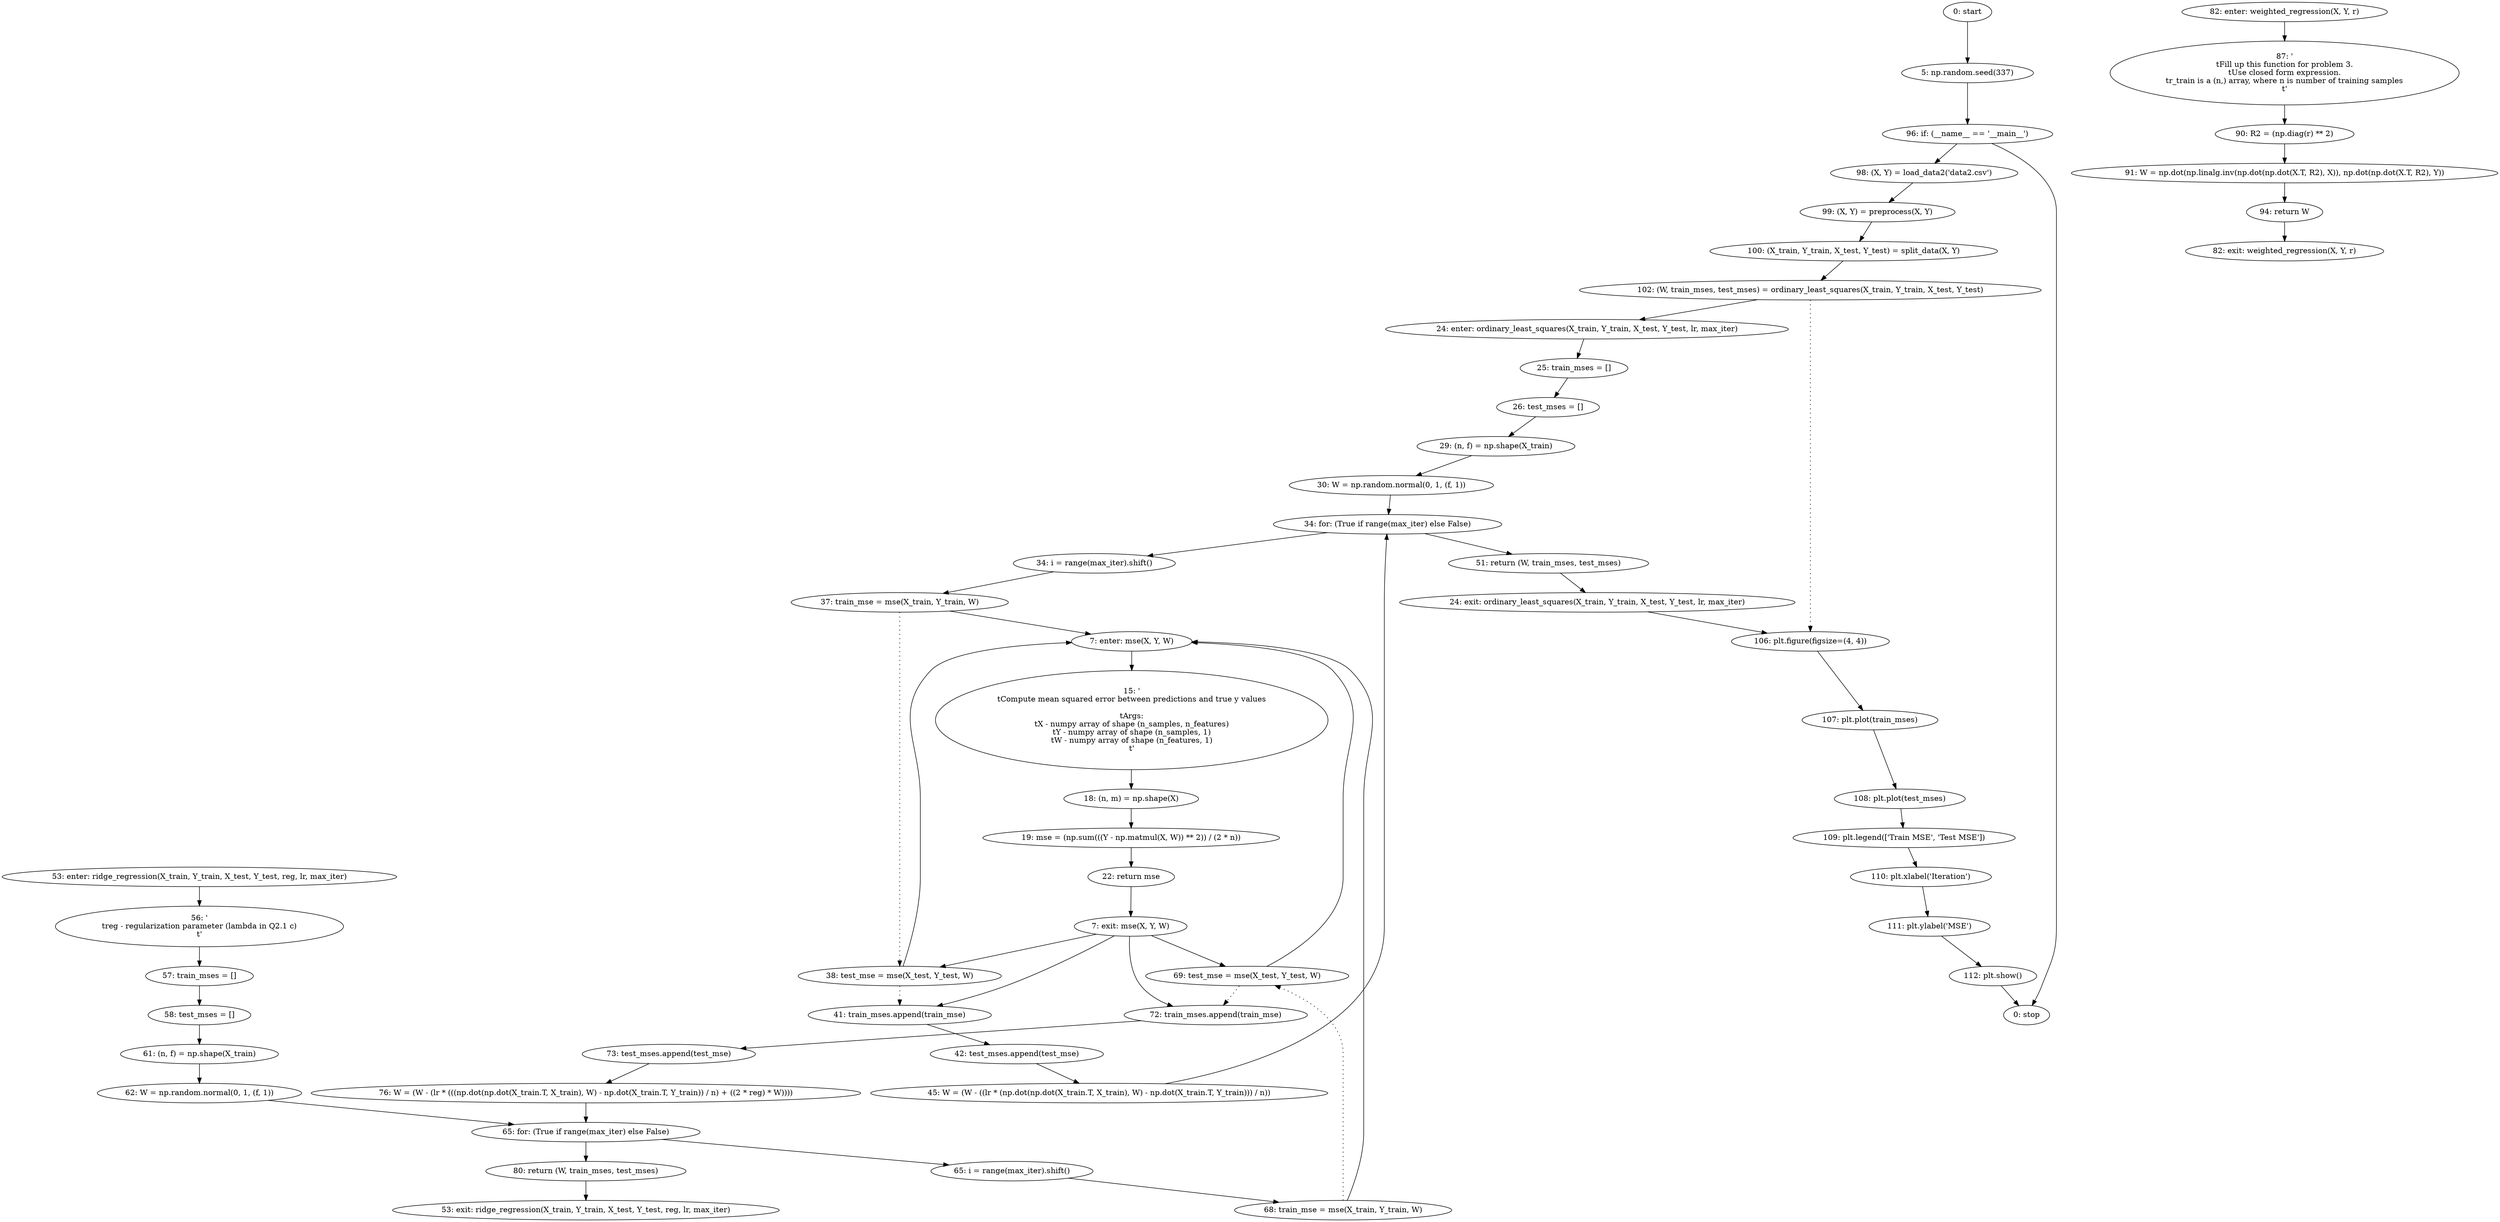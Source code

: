 strict digraph "" {
	node [label="\N"];
	0	 [label="0: start"];
	1	 [label="5: np.random.seed(337)"];
	0 -> 1;
	43	 [label="96: if: (__name__ == '__main__')"];
	1 -> 43;
	44	 [label="98: (X, Y) = load_data2('data2.csv')"];
	43 -> 44;
	55	 [label="0: stop"];
	43 -> 55;
	2	 [label="7: enter: mse(X, Y, W)"];
	4	 [label="15: '\n\tCompute mean squared error between predictions and true y values\n\n\tArgs:\n\tX - numpy array of shape (n_samples, n_features)\n\tY \
- numpy array of shape (n_samples, 1)\n\tW - numpy array of shape (n_features, 1)\n\t'"];
	2 -> 4;
	5	 [label="18: (n, m) = np.shape(X)"];
	4 -> 5;
	16	 [label="37: train_mse = mse(X_train, Y_train, W)"];
	16 -> 2;
	17	 [label="38: test_mse = mse(X_test, Y_test, W)"];
	16 -> 17	 [style=dotted,
		weight=100];
	17 -> 2;
	18	 [label="41: train_mses.append(train_mse)"];
	17 -> 18	 [style=dotted,
		weight=100];
	19	 [label="42: test_mses.append(test_mse)"];
	18 -> 19;
	31	 [label="68: train_mse = mse(X_train, Y_train, W)"];
	31 -> 2;
	32	 [label="69: test_mse = mse(X_test, Y_test, W)"];
	31 -> 32	 [style=dotted,
		weight=100];
	32 -> 2;
	33	 [label="72: train_mses.append(train_mse)"];
	32 -> 33	 [style=dotted,
		weight=100];
	34	 [label="73: test_mses.append(test_mse)"];
	33 -> 34;
	3	 [label="7: exit: mse(X, Y, W)"];
	3 -> 17;
	3 -> 18;
	3 -> 32;
	3 -> 33;
	7	 [label="22: return mse"];
	7 -> 3;
	6	 [label="19: mse = (np.sum(((Y - np.matmul(X, W)) ** 2)) / (2 * n))"];
	5 -> 6;
	6 -> 7;
	8	 [label="24: enter: ordinary_least_squares(X_train, Y_train, X_test, Y_test, lr, max_iter)"];
	10	 [label="25: train_mses = []"];
	8 -> 10;
	11	 [label="26: test_mses = []"];
	10 -> 11;
	47	 [label="102: (W, train_mses, test_mses) = ordinary_least_squares(X_train, Y_train, X_test, Y_test)"];
	47 -> 8;
	48	 [label="106: plt.figure(figsize=(4, 4))"];
	47 -> 48	 [style=dotted,
		weight=100];
	49	 [label="107: plt.plot(train_mses)"];
	48 -> 49;
	9	 [label="24: exit: ordinary_least_squares(X_train, Y_train, X_test, Y_test, lr, max_iter)"];
	9 -> 48;
	21	 [label="51: return (W, train_mses, test_mses)"];
	21 -> 9;
	12	 [label="29: (n, f) = np.shape(X_train)"];
	11 -> 12;
	13	 [label="30: W = np.random.normal(0, 1, (f, 1))"];
	12 -> 13;
	14	 [label="34: for: (True if range(max_iter) else False)"];
	13 -> 14;
	14 -> 21;
	15	 [label="34: i = range(max_iter).shift()"];
	14 -> 15;
	15 -> 16;
	20	 [label="45: W = (W - ((lr * (np.dot(np.dot(X_train.T, X_train), W) - np.dot(X_train.T, Y_train))) / n))"];
	20 -> 14;
	19 -> 20;
	22	 [label="53: enter: ridge_regression(X_train, Y_train, X_test, Y_test, reg, lr, max_iter)"];
	24	 [label="56: '\n\treg - regularization parameter (lambda in Q2.1 c)\n\t'"];
	22 -> 24;
	25	 [label="57: train_mses = []"];
	24 -> 25;
	23	 [label="53: exit: ridge_regression(X_train, Y_train, X_test, Y_test, reg, lr, max_iter)"];
	36	 [label="80: return (W, train_mses, test_mses)"];
	36 -> 23;
	26	 [label="58: test_mses = []"];
	25 -> 26;
	27	 [label="61: (n, f) = np.shape(X_train)"];
	26 -> 27;
	28	 [label="62: W = np.random.normal(0, 1, (f, 1))"];
	27 -> 28;
	29	 [label="65: for: (True if range(max_iter) else False)"];
	28 -> 29;
	29 -> 36;
	30	 [label="65: i = range(max_iter).shift()"];
	29 -> 30;
	30 -> 31;
	35	 [label="76: W = (W - (lr * (((np.dot(np.dot(X_train.T, X_train), W) - np.dot(X_train.T, Y_train)) / n) + ((2 * reg) * W))))"];
	35 -> 29;
	34 -> 35;
	37	 [label="82: enter: weighted_regression(X, Y, r)"];
	39	 [label="87: '\n\tFill up this function for problem 3.\n\tUse closed form expression.\n\tr_train is a (n,) array, where n is number of training \
samples\n\t'"];
	37 -> 39;
	40	 [label="90: R2 = (np.diag(r) ** 2)"];
	39 -> 40;
	38	 [label="82: exit: weighted_regression(X, Y, r)"];
	42	 [label="94: return W"];
	42 -> 38;
	41	 [label="91: W = np.dot(np.linalg.inv(np.dot(np.dot(X.T, R2), X)), np.dot(np.dot(X.T, R2), Y))"];
	40 -> 41;
	41 -> 42;
	45	 [label="99: (X, Y) = preprocess(X, Y)"];
	44 -> 45;
	46	 [label="100: (X_train, Y_train, X_test, Y_test) = split_data(X, Y)"];
	45 -> 46;
	46 -> 47;
	50	 [label="108: plt.plot(test_mses)"];
	49 -> 50;
	51	 [label="109: plt.legend(['Train MSE', 'Test MSE'])"];
	50 -> 51;
	52	 [label="110: plt.xlabel('Iteration')"];
	51 -> 52;
	53	 [label="111: plt.ylabel('MSE')"];
	52 -> 53;
	54	 [label="112: plt.show()"];
	53 -> 54;
	54 -> 55;
}

